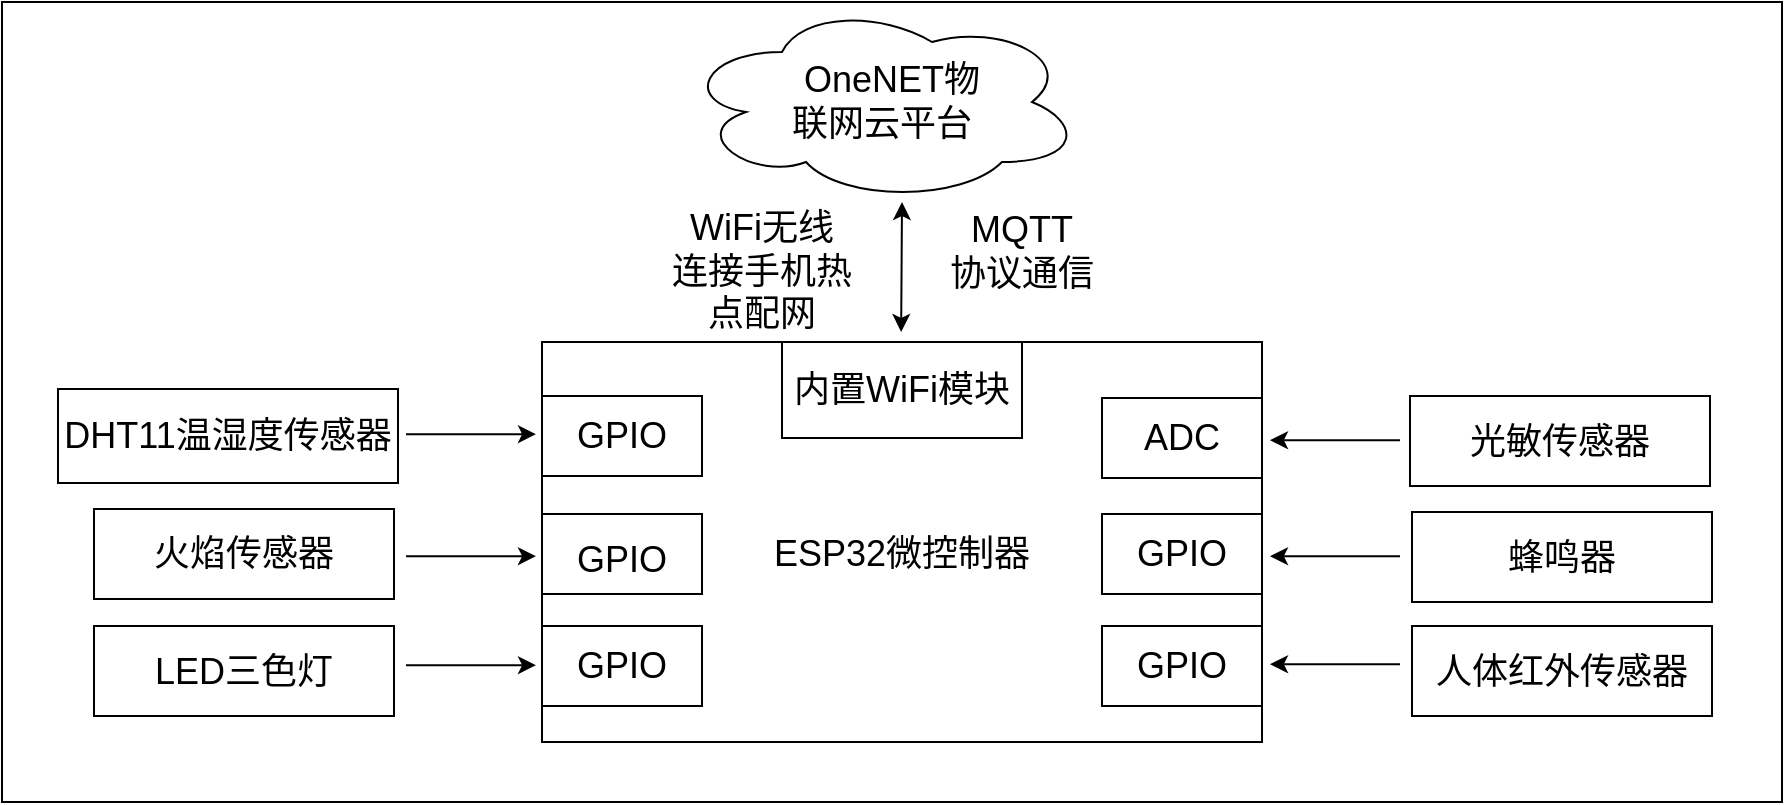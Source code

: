 <mxfile version="27.0.3">
  <diagram name="第 1 页" id="iV5VWPJFMeekbAYbayZg">
    <mxGraphModel dx="2327" dy="826" grid="1" gridSize="10" guides="1" tooltips="1" connect="1" arrows="1" fold="1" page="1" pageScale="1" pageWidth="827" pageHeight="1169" math="0" shadow="0">
      <root>
        <mxCell id="0" />
        <mxCell id="1" parent="0" />
        <mxCell id="Bb-n1Ab2ICE6nqUvMJgO-1" value="" style="rounded=0;whiteSpace=wrap;html=1;" parent="1" vertex="1">
          <mxGeometry x="-70" y="330" width="890" height="400" as="geometry" />
        </mxCell>
        <mxCell id="Bb-n1Ab2ICE6nqUvMJgO-2" value="" style="rounded=0;whiteSpace=wrap;html=1;" parent="1" vertex="1">
          <mxGeometry x="200" y="500" width="360" height="200" as="geometry" />
        </mxCell>
        <mxCell id="Bb-n1Ab2ICE6nqUvMJgO-3" value="&lt;span style=&quot;text-align: start; white-space-collapse: preserve; background-color: rgb(255, 255, 255);&quot;&gt;&lt;font style=&quot;color: rgb(0, 0, 0); font-size: 18px;&quot; face=&quot;Helvetica&quot;&gt;GPIO&lt;/font&gt;&lt;/span&gt;" style="rounded=0;whiteSpace=wrap;html=1;" parent="1" vertex="1">
          <mxGeometry x="200" y="527" width="80" height="40" as="geometry" />
        </mxCell>
        <mxCell id="Bb-n1Ab2ICE6nqUvMJgO-4" value="&lt;div&gt;&lt;font style=&quot;font-size: 18px;&quot;&gt;&lt;br&gt;&lt;/font&gt;&lt;/div&gt;&lt;span style=&quot;color: rgb(0, 0, 0); font-family: Helvetica; font-style: normal; font-variant-ligatures: normal; font-variant-caps: normal; font-weight: 400; letter-spacing: normal; orphans: 2; text-align: start; text-indent: 0px; text-transform: none; widows: 2; word-spacing: 0px; -webkit-text-stroke-width: 0px; white-space: pre-wrap; background-color: rgb(255, 255, 255); text-decoration-thickness: initial; text-decoration-style: initial; text-decoration-color: initial; float: none; display: inline !important;&quot;&gt;&lt;font style=&quot;font-size: 18px;&quot;&gt;GPIO&lt;/font&gt;&lt;/span&gt;&lt;div&gt;&lt;br&gt;&lt;/div&gt;" style="rounded=0;whiteSpace=wrap;html=1;" parent="1" vertex="1">
          <mxGeometry x="200" y="586" width="80" height="40" as="geometry" />
        </mxCell>
        <mxCell id="Bb-n1Ab2ICE6nqUvMJgO-5" value="&lt;span style=&quot;text-align: start; white-space-collapse: preserve; background-color: rgb(255, 255, 255);&quot;&gt;&lt;font style=&quot;font-size: 18px;&quot;&gt;GPIO&lt;/font&gt;&lt;/span&gt;" style="rounded=0;whiteSpace=wrap;html=1;" parent="1" vertex="1">
          <mxGeometry x="200" y="642" width="80" height="40" as="geometry" />
        </mxCell>
        <mxCell id="Bb-n1Ab2ICE6nqUvMJgO-6" value="&lt;span style=&quot;text-align: start; white-space-collapse: preserve; background-color: rgb(255, 255, 255);&quot;&gt;&lt;font face=&quot;Helvetica&quot; style=&quot;color: rgb(0, 0, 0); font-size: 18px;&quot;&gt;ADC&lt;/font&gt;&lt;/span&gt;" style="rounded=0;whiteSpace=wrap;html=1;" parent="1" vertex="1">
          <mxGeometry x="480" y="528" width="80" height="40" as="geometry" />
        </mxCell>
        <mxCell id="Bb-n1Ab2ICE6nqUvMJgO-7" value="&lt;span style=&quot;text-align: start; white-space-collapse: preserve; background-color: rgb(255, 255, 255);&quot;&gt;&lt;font style=&quot;font-size: 18px;&quot;&gt;GPIO&lt;/font&gt;&lt;/span&gt;" style="rounded=0;whiteSpace=wrap;html=1;" parent="1" vertex="1">
          <mxGeometry x="480" y="586" width="80" height="40" as="geometry" />
        </mxCell>
        <mxCell id="Bb-n1Ab2ICE6nqUvMJgO-8" value="&lt;span style=&quot;text-align: start; white-space-collapse: preserve; background-color: rgb(255, 255, 255);&quot;&gt;&lt;font style=&quot;font-size: 18px;&quot;&gt;GPIO&lt;/font&gt;&lt;/span&gt;" style="rounded=0;whiteSpace=wrap;html=1;" parent="1" vertex="1">
          <mxGeometry x="480" y="642" width="80" height="40" as="geometry" />
        </mxCell>
        <mxCell id="Bb-n1Ab2ICE6nqUvMJgO-9" value="&lt;font style=&quot;&quot;&gt;&lt;font style=&quot;font-size: 18px;&quot;&gt;DHT11温湿度传感器&lt;/font&gt;&lt;/font&gt;" style="rounded=0;whiteSpace=wrap;html=1;" parent="1" vertex="1">
          <mxGeometry x="-42" y="523.5" width="170" height="47" as="geometry" />
        </mxCell>
        <mxCell id="Bb-n1Ab2ICE6nqUvMJgO-11" value="&lt;font style=&quot;font-size: 18px;&quot; face=&quot;Helvetica&quot;&gt;火焰传感器&lt;/font&gt;" style="rounded=0;whiteSpace=wrap;html=1;" parent="1" vertex="1">
          <mxGeometry x="-24" y="583.5" width="150" height="45" as="geometry" />
        </mxCell>
        <mxCell id="Bb-n1Ab2ICE6nqUvMJgO-12" value="&lt;font face=&quot;Helvetica&quot; style=&quot;font-size: 18px;&quot;&gt;LED三色灯&lt;/font&gt;" style="rounded=0;whiteSpace=wrap;html=1;" parent="1" vertex="1">
          <mxGeometry x="-24" y="642" width="150" height="45" as="geometry" />
        </mxCell>
        <mxCell id="Bb-n1Ab2ICE6nqUvMJgO-13" value="&lt;font style=&quot;font-size: 18px;&quot; face=&quot;Helvetica&quot;&gt;光敏传感器&lt;/font&gt;" style="rounded=0;whiteSpace=wrap;html=1;" parent="1" vertex="1">
          <mxGeometry x="634" y="527" width="150" height="45" as="geometry" />
        </mxCell>
        <mxCell id="Bb-n1Ab2ICE6nqUvMJgO-14" value="&lt;font style=&quot;font-size: 18px;&quot; face=&quot;Helvetica&quot;&gt;蜂鸣器&lt;/font&gt;" style="rounded=0;whiteSpace=wrap;html=1;" parent="1" vertex="1">
          <mxGeometry x="635" y="585" width="150" height="45" as="geometry" />
        </mxCell>
        <mxCell id="Bb-n1Ab2ICE6nqUvMJgO-15" value="&lt;font style=&quot;font-size: 18px;&quot; face=&quot;Helvetica&quot;&gt;人体红外传感器&lt;/font&gt;" style="rounded=0;whiteSpace=wrap;html=1;" parent="1" vertex="1">
          <mxGeometry x="635" y="642" width="150" height="45" as="geometry" />
        </mxCell>
        <mxCell id="Bb-n1Ab2ICE6nqUvMJgO-18" value="&lt;font style=&quot;font-size: 18px;&quot;&gt;内置WiFi模块&lt;/font&gt;" style="rounded=0;whiteSpace=wrap;html=1;" parent="1" vertex="1">
          <mxGeometry x="320" y="500" width="120" height="48" as="geometry" />
        </mxCell>
        <mxCell id="Bb-n1Ab2ICE6nqUvMJgO-19" value="&lt;font style=&quot;font-size: 18px;&quot;&gt;ESP32微控制器&lt;/font&gt;" style="text;html=1;align=center;verticalAlign=middle;whiteSpace=wrap;rounded=0;" parent="1" vertex="1">
          <mxGeometry x="310" y="591" width="140" height="30" as="geometry" />
        </mxCell>
        <mxCell id="Bb-n1Ab2ICE6nqUvMJgO-21" value="" style="endArrow=classic;html=1;rounded=0;" parent="1" edge="1">
          <mxGeometry width="50" height="50" relative="1" as="geometry">
            <mxPoint x="132" y="546.08" as="sourcePoint" />
            <mxPoint x="197" y="546.08" as="targetPoint" />
          </mxGeometry>
        </mxCell>
        <mxCell id="Bb-n1Ab2ICE6nqUvMJgO-22" value="" style="endArrow=classic;html=1;rounded=0;" parent="1" edge="1">
          <mxGeometry width="50" height="50" relative="1" as="geometry">
            <mxPoint x="629" y="661.08" as="sourcePoint" />
            <mxPoint x="564" y="661.08" as="targetPoint" />
          </mxGeometry>
        </mxCell>
        <mxCell id="Bb-n1Ab2ICE6nqUvMJgO-23" value="" style="endArrow=classic;html=1;rounded=0;" parent="1" edge="1">
          <mxGeometry width="50" height="50" relative="1" as="geometry">
            <mxPoint x="629" y="549.08" as="sourcePoint" />
            <mxPoint x="564" y="549.08" as="targetPoint" />
          </mxGeometry>
        </mxCell>
        <mxCell id="Bb-n1Ab2ICE6nqUvMJgO-24" value="" style="endArrow=classic;html=1;rounded=0;" parent="1" edge="1">
          <mxGeometry width="50" height="50" relative="1" as="geometry">
            <mxPoint x="132" y="661.58" as="sourcePoint" />
            <mxPoint x="197" y="661.58" as="targetPoint" />
          </mxGeometry>
        </mxCell>
        <mxCell id="Bb-n1Ab2ICE6nqUvMJgO-25" value="" style="endArrow=classic;html=1;rounded=0;" parent="1" edge="1">
          <mxGeometry width="50" height="50" relative="1" as="geometry">
            <mxPoint x="132" y="607.08" as="sourcePoint" />
            <mxPoint x="197" y="607.08" as="targetPoint" />
          </mxGeometry>
        </mxCell>
        <mxCell id="Bb-n1Ab2ICE6nqUvMJgO-26" value="" style="endArrow=classic;html=1;rounded=0;" parent="1" edge="1">
          <mxGeometry width="50" height="50" relative="1" as="geometry">
            <mxPoint x="629" y="607.08" as="sourcePoint" />
            <mxPoint x="564" y="607.08" as="targetPoint" />
          </mxGeometry>
        </mxCell>
        <mxCell id="Bb-n1Ab2ICE6nqUvMJgO-28" value="" style="endArrow=classic;startArrow=classic;html=1;rounded=0;" parent="1" edge="1">
          <mxGeometry width="50" height="50" relative="1" as="geometry">
            <mxPoint x="379.58" y="495" as="sourcePoint" />
            <mxPoint x="380" y="430" as="targetPoint" />
          </mxGeometry>
        </mxCell>
        <mxCell id="Bb-n1Ab2ICE6nqUvMJgO-29" value="&lt;font style=&quot;font-size: 18px;&quot;&gt;WiFi无线&lt;/font&gt;&lt;div&gt;&lt;font style=&quot;font-size: 18px;&quot;&gt;连接手机热&lt;/font&gt;&lt;div&gt;&lt;font style=&quot;font-size: 18px;&quot;&gt;点配网&lt;/font&gt;&lt;/div&gt;&lt;/div&gt;" style="text;html=1;align=center;verticalAlign=middle;whiteSpace=wrap;rounded=0;" parent="1" vertex="1">
          <mxGeometry x="260" y="450" width="100" height="30" as="geometry" />
        </mxCell>
        <mxCell id="Bb-n1Ab2ICE6nqUvMJgO-30" value="&lt;font style=&quot;font-size: 18px;&quot;&gt;MQTT&lt;/font&gt;&lt;div&gt;&lt;font style=&quot;font-size: 18px;&quot;&gt;协议通信&lt;/font&gt;&lt;/div&gt;" style="text;html=1;align=center;verticalAlign=middle;whiteSpace=wrap;rounded=0;" parent="1" vertex="1">
          <mxGeometry x="390" y="440" width="100" height="30" as="geometry" />
        </mxCell>
        <mxCell id="Bb-n1Ab2ICE6nqUvMJgO-32" value="&lt;font style=&quot;font-size: 18px;&quot;&gt;&amp;nbsp; OneNET物&lt;/font&gt;&lt;div&gt;&lt;font style=&quot;font-size: 18px;&quot;&gt;联网云平台&lt;/font&gt;&lt;/div&gt;" style="ellipse;shape=cloud;whiteSpace=wrap;html=1;" parent="1" vertex="1">
          <mxGeometry x="270" y="330" width="200" height="100" as="geometry" />
        </mxCell>
      </root>
    </mxGraphModel>
  </diagram>
</mxfile>
